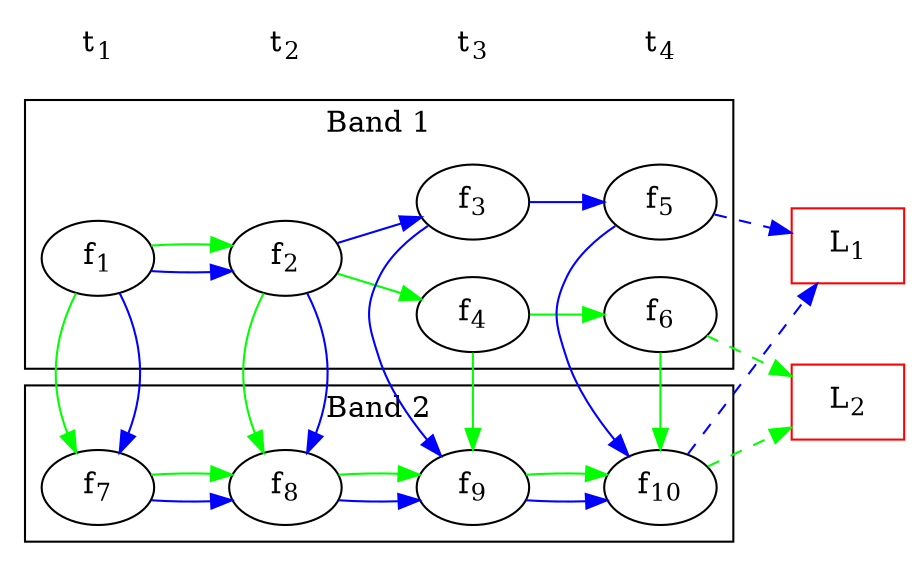 digraph one2many {
    rankdir=LR;
    f1 [label=<f<SUB>1</SUB>>];
    f2 [label=<f<SUB>2</SUB>>];
    f3 [label=<f<SUB>3</SUB>>];
    f4 [label=<f<SUB>4</SUB>>];
    f5 [label=<f<SUB>5</SUB>>];
    f6 [label=<f<SUB>6</SUB>>];
    f7 [label=<f<SUB>7</SUB>>];
    f8 [label=<f<SUB>8</SUB>>];
    f9 [label=<f<SUB>9</SUB>>];
    f10 [label=<f<SUB>10</SUB>>];

    subgraph cluster0 {
        node [style=filled,color=white];
        f1 -> f2 -> f3 -> f5 [color=blue];
        f1 -> f2 -> f4 -> f6 [color=green];
        label = "Band 1";
    }
    subgraph cluster1 {
        rank = min;
        node [style=filled];
        f7 -> f8 -> f9 -> f10 [color=blue];
        f7 -> f8 -> f9 -> f10 [color=green];
        label = "Band 2";
    }
    edge[color=blue, constraint=false];
    f1 -> f7;
    f2 -> f8;
    f3 -> f9;
    f5 -> f10;
    edge[color=green, constraint=false];
    f1 -> f7;
    f2 -> f8;
    f4 -> f9;
    f6 -> f10;
    edge[constraint=true];

    f5 -> l1 [style=dashed, color=blue];
    f10 -> l1 [style=dashed, color=blue];
    l1[label=<L<SUB>1</SUB>>, shape=box, color=red];
    f6 -> l2 [style=dashed, color=green];
    f10 -> l2 [style=dashed, color=green];
    l2[label=<L<SUB>2</SUB>>, shape=box, color=red];

    node[shape=none];
    edge[style=invis];
    t1 [label=<t<SUB>1</SUB>>];
    t2 [label=<t<SUB>2</SUB>>];
    t3 [label=<t<SUB>3</SUB>>];
    t4 [label=<t<SUB>4</SUB>>];
    t1 -> t2 -> t3 -> t4;
}
